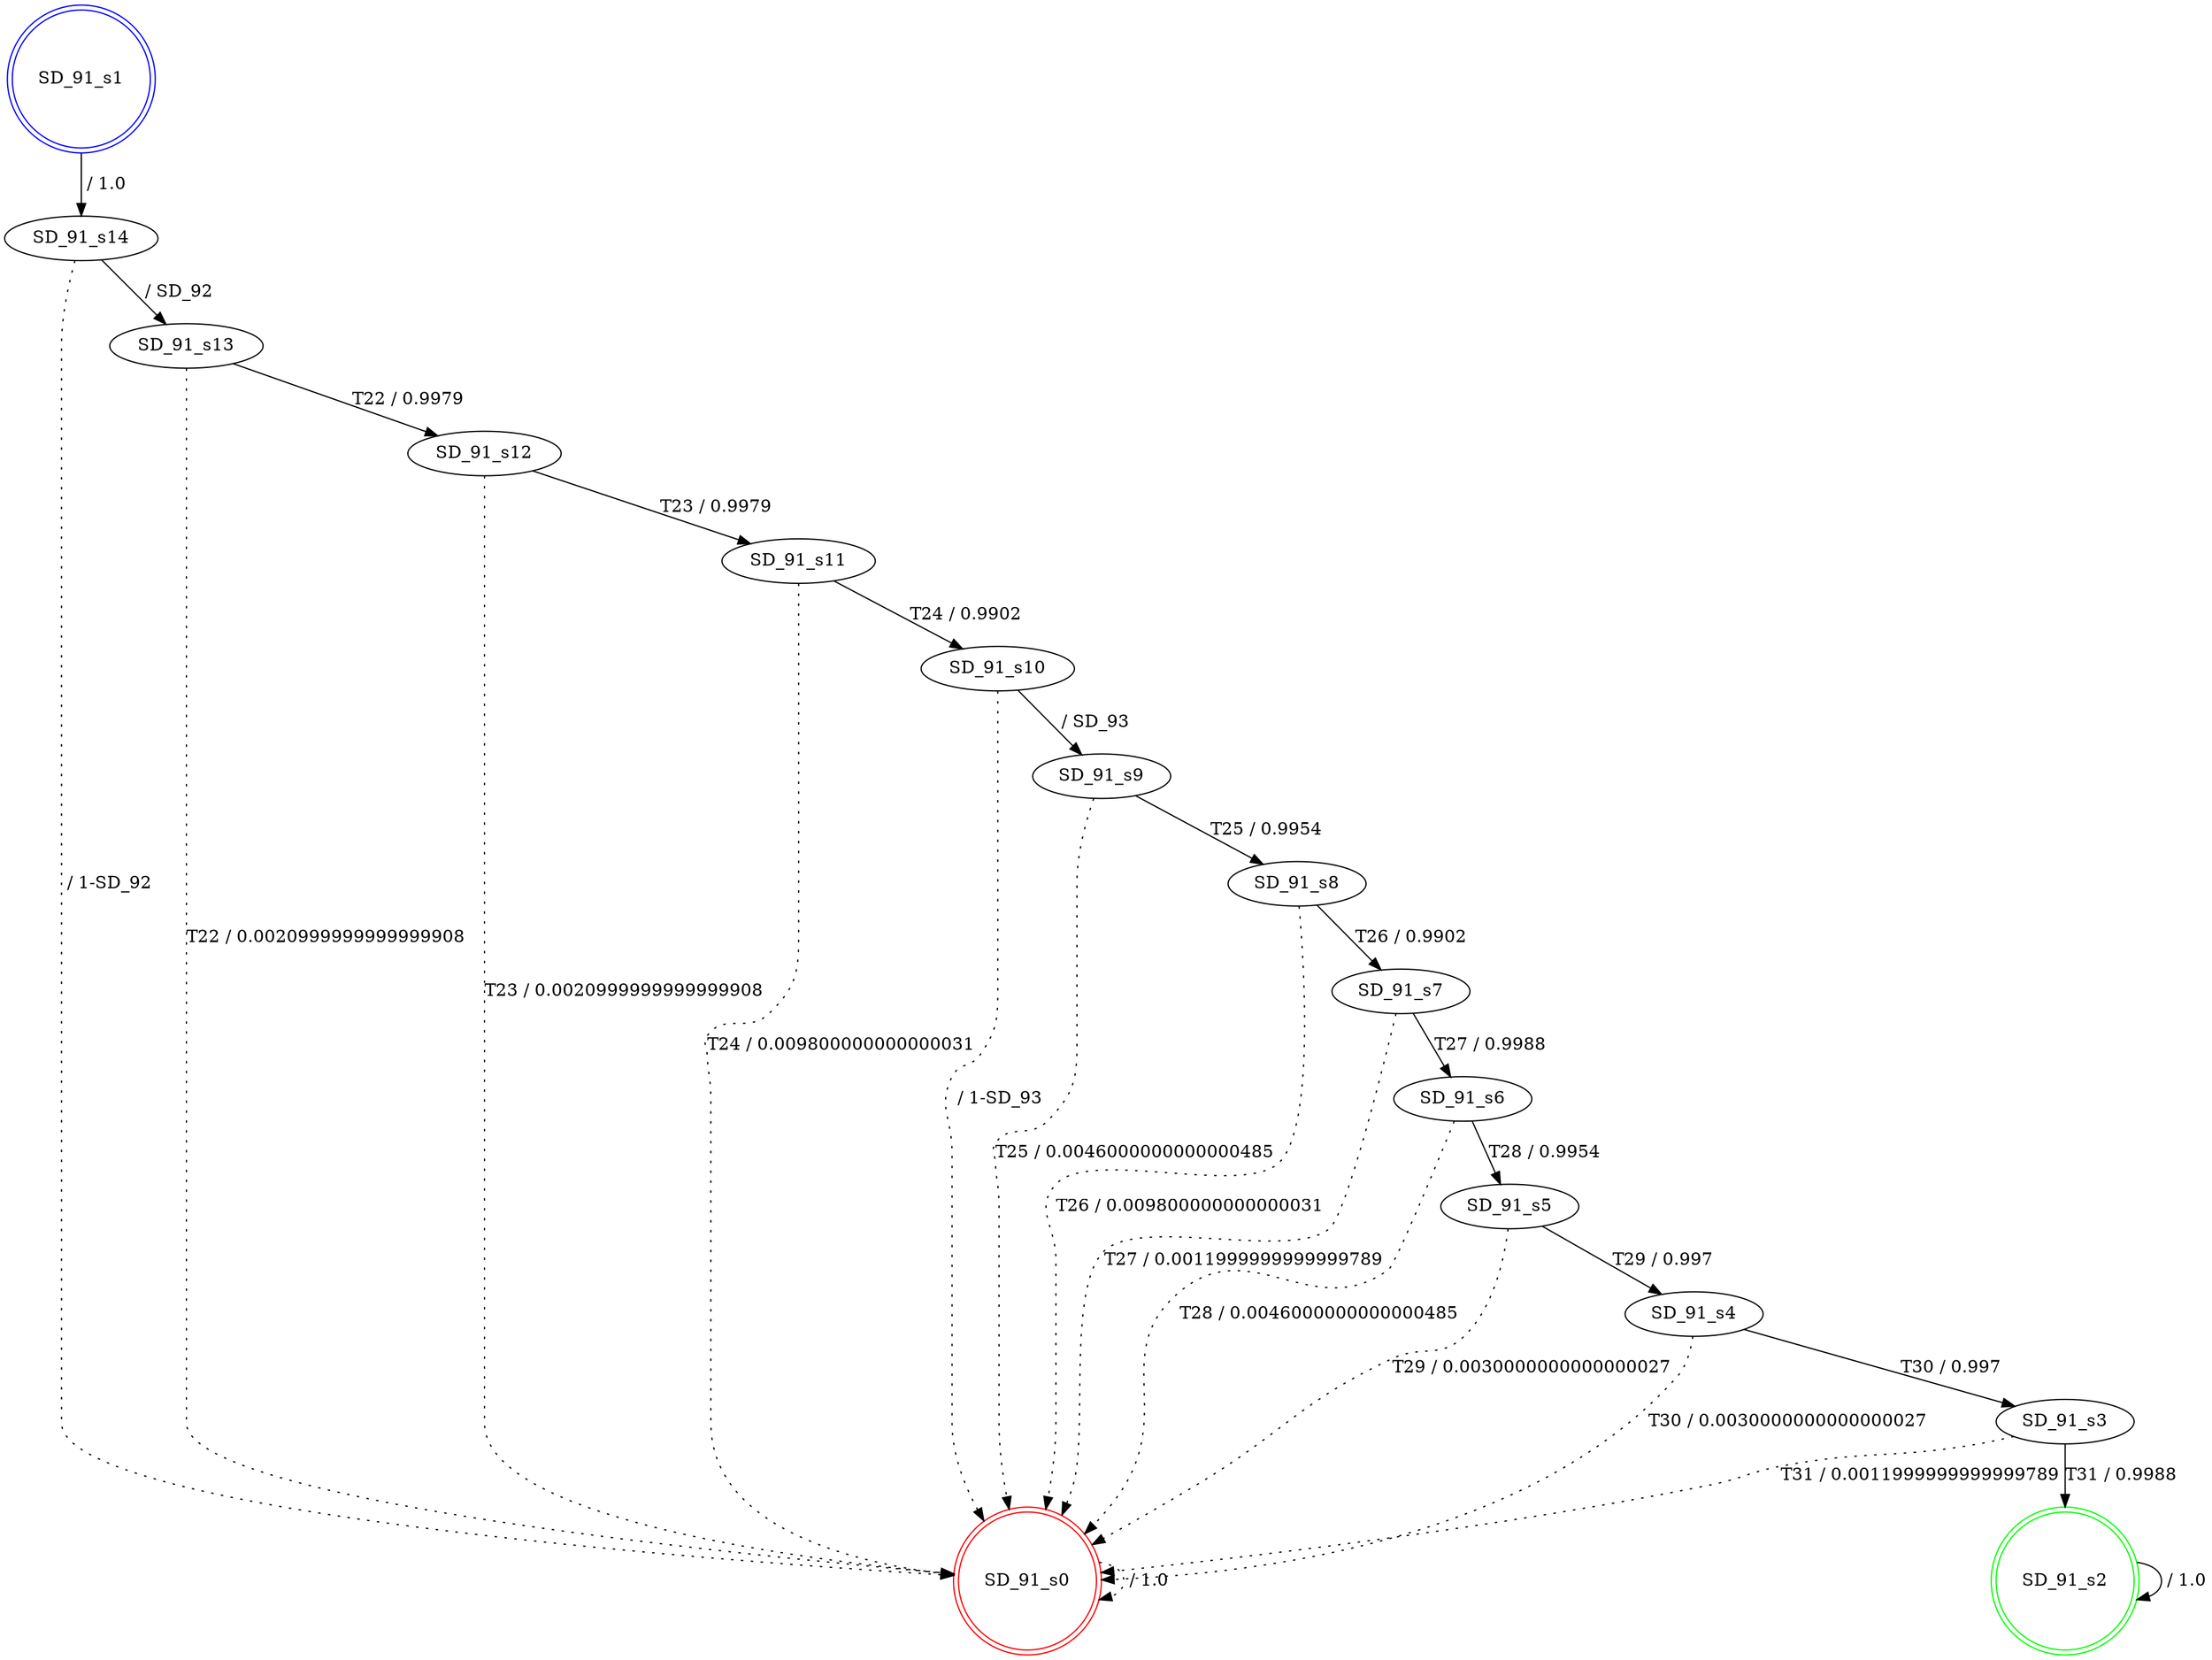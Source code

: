 digraph graphname {
SD_91_s0 [label="SD_91_s0",color=red,shape=doublecircle ];
SD_91_s1 [label="SD_91_s1",color=blue,shape=doublecircle ];
SD_91_s2 [label="SD_91_s2",color=green,shape=doublecircle ];
SD_91_s3 [label="SD_91_s3" ];
SD_91_s4 [label="SD_91_s4" ];
SD_91_s5 [label="SD_91_s5" ];
SD_91_s6 [label="SD_91_s6" ];
SD_91_s7 [label="SD_91_s7" ];
SD_91_s8 [label="SD_91_s8" ];
SD_91_s9 [label="SD_91_s9" ];
SD_91_s10 [label="SD_91_s10" ];
SD_91_s11 [label="SD_91_s11" ];
SD_91_s12 [label="SD_91_s12" ];
SD_91_s13 [label="SD_91_s13" ];
SD_91_s14 [label="SD_91_s14" ];
SD_91_s0 -> SD_91_s0 [label=" / 1.0", style=dotted];
SD_91_s1 -> SD_91_s14 [label=" / 1.0"];
SD_91_s2 -> SD_91_s2 [label=" / 1.0"];
SD_91_s3 -> SD_91_s2 [label="T31 / 0.9988"];
SD_91_s3 -> SD_91_s0 [label="T31 / 0.0011999999999999789", style=dotted];
SD_91_s4 -> SD_91_s3 [label="T30 / 0.997"];
SD_91_s4 -> SD_91_s0 [label="T30 / 0.0030000000000000027", style=dotted];
SD_91_s5 -> SD_91_s4 [label="T29 / 0.997"];
SD_91_s5 -> SD_91_s0 [label="T29 / 0.0030000000000000027", style=dotted];
SD_91_s6 -> SD_91_s5 [label="T28 / 0.9954"];
SD_91_s6 -> SD_91_s0 [label="T28 / 0.0046000000000000485", style=dotted];
SD_91_s7 -> SD_91_s6 [label="T27 / 0.9988"];
SD_91_s7 -> SD_91_s0 [label="T27 / 0.0011999999999999789", style=dotted];
SD_91_s8 -> SD_91_s7 [label="T26 / 0.9902"];
SD_91_s8 -> SD_91_s0 [label="T26 / 0.009800000000000031", style=dotted];
SD_91_s9 -> SD_91_s8 [label="T25 / 0.9954"];
SD_91_s9 -> SD_91_s0 [label="T25 / 0.0046000000000000485", style=dotted];
SD_91_s10 -> SD_91_s9 [label=" / SD_93"];
SD_91_s10 -> SD_91_s0 [label=" / 1-SD_93", style=dotted];
SD_91_s11 -> SD_91_s10 [label="T24 / 0.9902"];
SD_91_s11 -> SD_91_s0 [label="T24 / 0.009800000000000031", style=dotted];
SD_91_s12 -> SD_91_s11 [label="T23 / 0.9979"];
SD_91_s12 -> SD_91_s0 [label="T23 / 0.0020999999999999908", style=dotted];
SD_91_s13 -> SD_91_s12 [label="T22 / 0.9979"];
SD_91_s13 -> SD_91_s0 [label="T22 / 0.0020999999999999908", style=dotted];
SD_91_s14 -> SD_91_s13 [label=" / SD_92"];
SD_91_s14 -> SD_91_s0 [label=" / 1-SD_92", style=dotted];
}